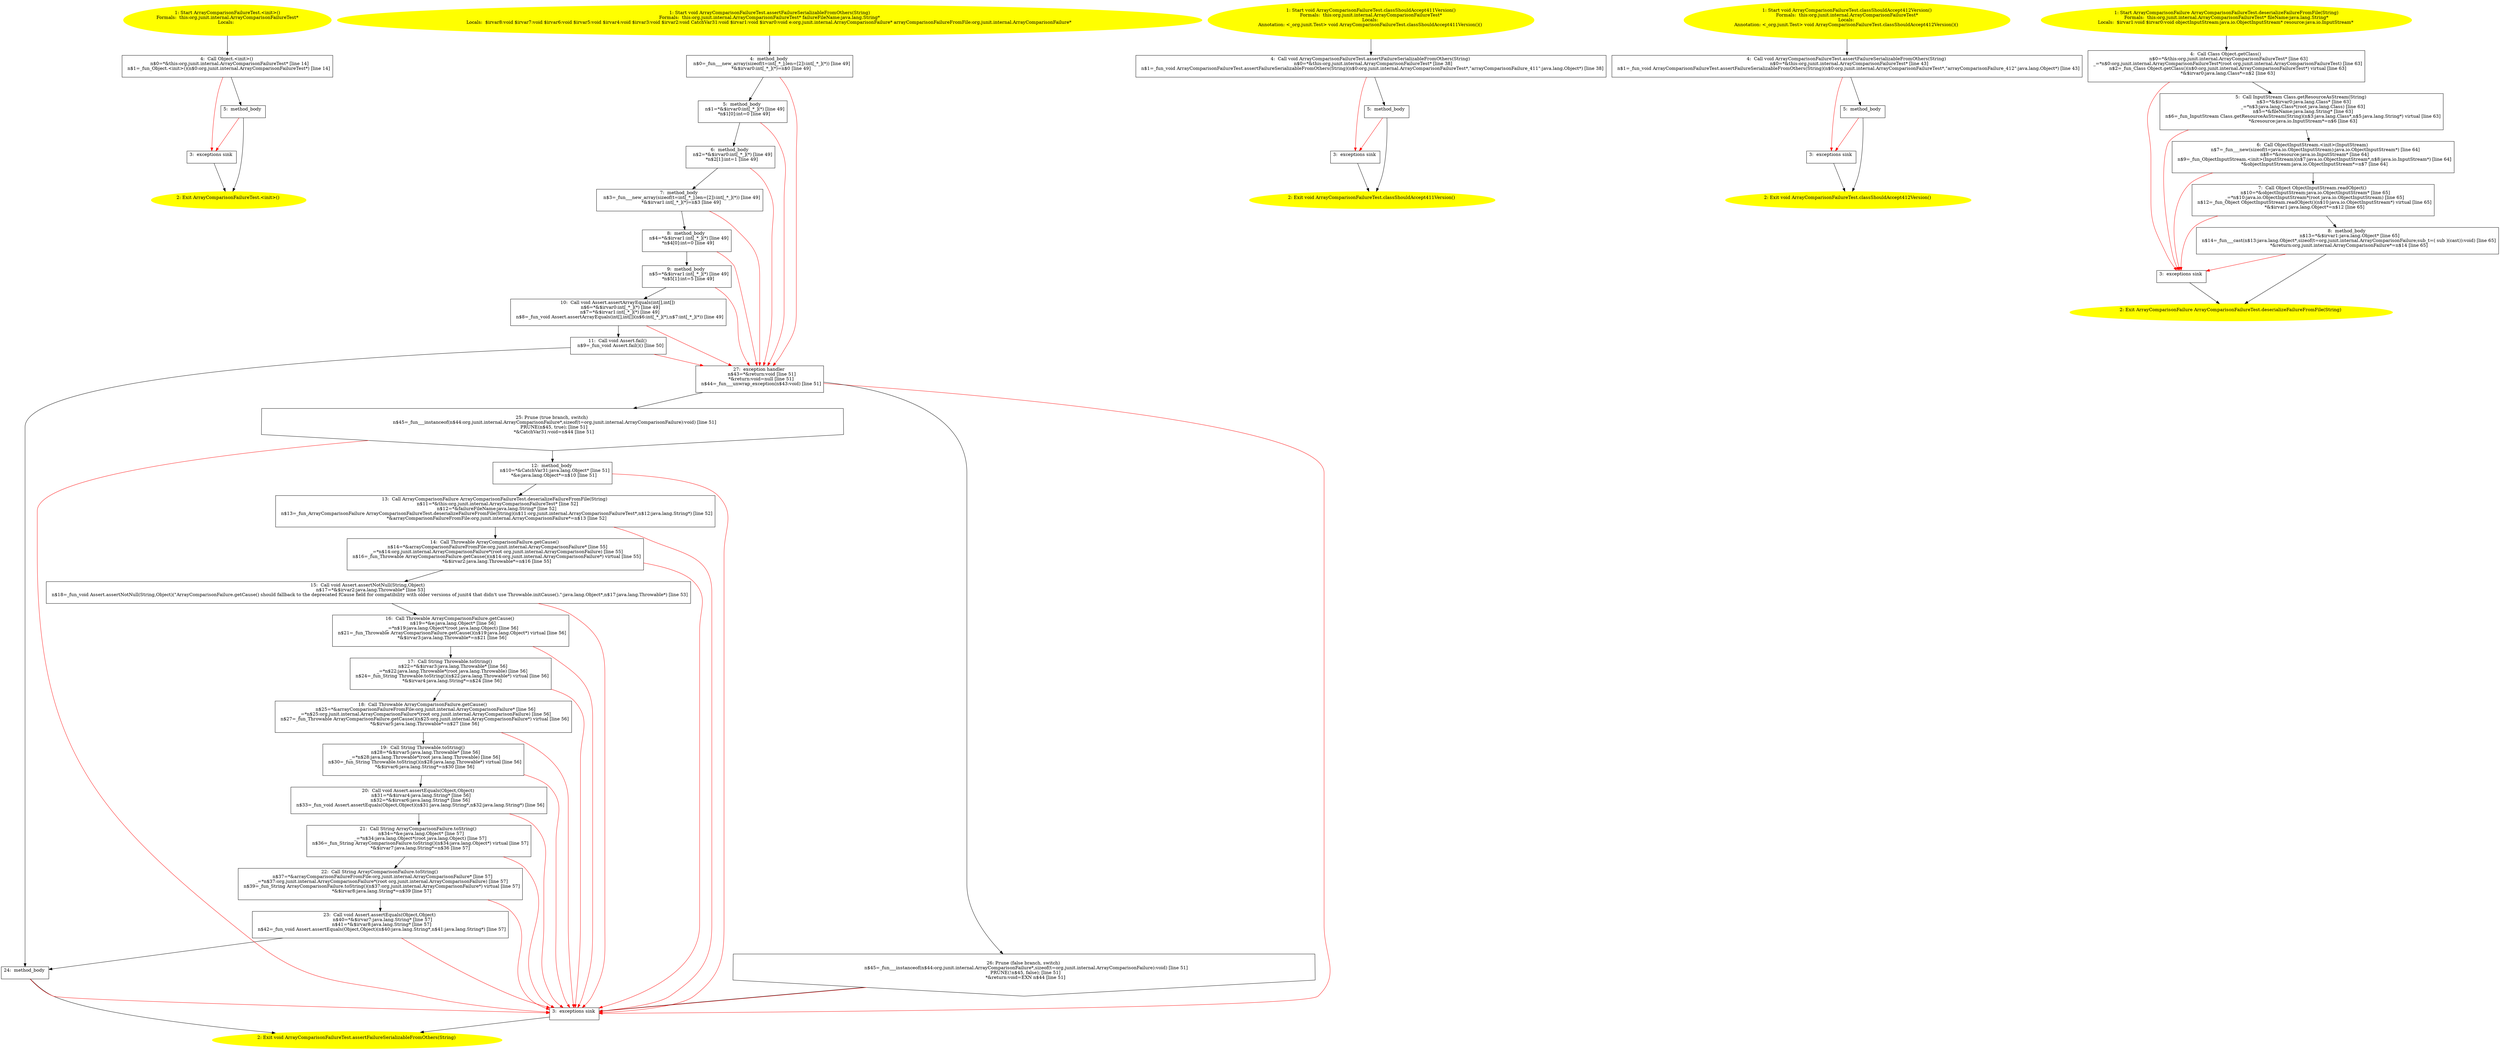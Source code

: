 /* @generated */
digraph cfg {
"org.junit.internal.ArrayComparisonFailureTest.<init>().e74258eebf1547445660aab372d5dde9_1" [label="1: Start ArrayComparisonFailureTest.<init>()\nFormals:  this:org.junit.internal.ArrayComparisonFailureTest*\nLocals:  \n  " color=yellow style=filled]
	

	 "org.junit.internal.ArrayComparisonFailureTest.<init>().e74258eebf1547445660aab372d5dde9_1" -> "org.junit.internal.ArrayComparisonFailureTest.<init>().e74258eebf1547445660aab372d5dde9_4" ;
"org.junit.internal.ArrayComparisonFailureTest.<init>().e74258eebf1547445660aab372d5dde9_2" [label="2: Exit ArrayComparisonFailureTest.<init>() \n  " color=yellow style=filled]
	

"org.junit.internal.ArrayComparisonFailureTest.<init>().e74258eebf1547445660aab372d5dde9_3" [label="3:  exceptions sink \n  " shape="box"]
	

	 "org.junit.internal.ArrayComparisonFailureTest.<init>().e74258eebf1547445660aab372d5dde9_3" -> "org.junit.internal.ArrayComparisonFailureTest.<init>().e74258eebf1547445660aab372d5dde9_2" ;
"org.junit.internal.ArrayComparisonFailureTest.<init>().e74258eebf1547445660aab372d5dde9_4" [label="4:  Call Object.<init>() \n   n$0=*&this:org.junit.internal.ArrayComparisonFailureTest* [line 14]\n  n$1=_fun_Object.<init>()(n$0:org.junit.internal.ArrayComparisonFailureTest*) [line 14]\n " shape="box"]
	

	 "org.junit.internal.ArrayComparisonFailureTest.<init>().e74258eebf1547445660aab372d5dde9_4" -> "org.junit.internal.ArrayComparisonFailureTest.<init>().e74258eebf1547445660aab372d5dde9_5" ;
	 "org.junit.internal.ArrayComparisonFailureTest.<init>().e74258eebf1547445660aab372d5dde9_4" -> "org.junit.internal.ArrayComparisonFailureTest.<init>().e74258eebf1547445660aab372d5dde9_3" [color="red" ];
"org.junit.internal.ArrayComparisonFailureTest.<init>().e74258eebf1547445660aab372d5dde9_5" [label="5:  method_body \n  " shape="box"]
	

	 "org.junit.internal.ArrayComparisonFailureTest.<init>().e74258eebf1547445660aab372d5dde9_5" -> "org.junit.internal.ArrayComparisonFailureTest.<init>().e74258eebf1547445660aab372d5dde9_2" ;
	 "org.junit.internal.ArrayComparisonFailureTest.<init>().e74258eebf1547445660aab372d5dde9_5" -> "org.junit.internal.ArrayComparisonFailureTest.<init>().e74258eebf1547445660aab372d5dde9_3" [color="red" ];
"org.junit.internal.ArrayComparisonFailureTest.assertFailureSerializableFromOthers(java.lang.String):.fe7bfe1b26b23ad65e5e0c8037702b1b_1" [label="1: Start void ArrayComparisonFailureTest.assertFailureSerializableFromOthers(String)\nFormals:  this:org.junit.internal.ArrayComparisonFailureTest* failureFileName:java.lang.String*\nLocals:  $irvar8:void $irvar7:void $irvar6:void $irvar5:void $irvar4:void $irvar3:void $irvar2:void CatchVar31:void $irvar1:void $irvar0:void e:org.junit.internal.ArrayComparisonFailure* arrayComparisonFailureFromFile:org.junit.internal.ArrayComparisonFailure* \n  " color=yellow style=filled]
	

	 "org.junit.internal.ArrayComparisonFailureTest.assertFailureSerializableFromOthers(java.lang.String):.fe7bfe1b26b23ad65e5e0c8037702b1b_1" -> "org.junit.internal.ArrayComparisonFailureTest.assertFailureSerializableFromOthers(java.lang.String):.fe7bfe1b26b23ad65e5e0c8037702b1b_4" ;
"org.junit.internal.ArrayComparisonFailureTest.assertFailureSerializableFromOthers(java.lang.String):.fe7bfe1b26b23ad65e5e0c8037702b1b_2" [label="2: Exit void ArrayComparisonFailureTest.assertFailureSerializableFromOthers(String) \n  " color=yellow style=filled]
	

"org.junit.internal.ArrayComparisonFailureTest.assertFailureSerializableFromOthers(java.lang.String):.fe7bfe1b26b23ad65e5e0c8037702b1b_3" [label="3:  exceptions sink \n  " shape="box"]
	

	 "org.junit.internal.ArrayComparisonFailureTest.assertFailureSerializableFromOthers(java.lang.String):.fe7bfe1b26b23ad65e5e0c8037702b1b_3" -> "org.junit.internal.ArrayComparisonFailureTest.assertFailureSerializableFromOthers(java.lang.String):.fe7bfe1b26b23ad65e5e0c8037702b1b_2" ;
"org.junit.internal.ArrayComparisonFailureTest.assertFailureSerializableFromOthers(java.lang.String):.fe7bfe1b26b23ad65e5e0c8037702b1b_4" [label="4:  method_body \n   n$0=_fun___new_array(sizeof(t=int[_*_];len=[2]):int[_*_](*)) [line 49]\n  *&$irvar0:int[_*_](*)=n$0 [line 49]\n " shape="box"]
	

	 "org.junit.internal.ArrayComparisonFailureTest.assertFailureSerializableFromOthers(java.lang.String):.fe7bfe1b26b23ad65e5e0c8037702b1b_4" -> "org.junit.internal.ArrayComparisonFailureTest.assertFailureSerializableFromOthers(java.lang.String):.fe7bfe1b26b23ad65e5e0c8037702b1b_5" ;
	 "org.junit.internal.ArrayComparisonFailureTest.assertFailureSerializableFromOthers(java.lang.String):.fe7bfe1b26b23ad65e5e0c8037702b1b_4" -> "org.junit.internal.ArrayComparisonFailureTest.assertFailureSerializableFromOthers(java.lang.String):.fe7bfe1b26b23ad65e5e0c8037702b1b_27" [color="red" ];
"org.junit.internal.ArrayComparisonFailureTest.assertFailureSerializableFromOthers(java.lang.String):.fe7bfe1b26b23ad65e5e0c8037702b1b_5" [label="5:  method_body \n   n$1=*&$irvar0:int[_*_](*) [line 49]\n  *n$1[0]:int=0 [line 49]\n " shape="box"]
	

	 "org.junit.internal.ArrayComparisonFailureTest.assertFailureSerializableFromOthers(java.lang.String):.fe7bfe1b26b23ad65e5e0c8037702b1b_5" -> "org.junit.internal.ArrayComparisonFailureTest.assertFailureSerializableFromOthers(java.lang.String):.fe7bfe1b26b23ad65e5e0c8037702b1b_6" ;
	 "org.junit.internal.ArrayComparisonFailureTest.assertFailureSerializableFromOthers(java.lang.String):.fe7bfe1b26b23ad65e5e0c8037702b1b_5" -> "org.junit.internal.ArrayComparisonFailureTest.assertFailureSerializableFromOthers(java.lang.String):.fe7bfe1b26b23ad65e5e0c8037702b1b_27" [color="red" ];
"org.junit.internal.ArrayComparisonFailureTest.assertFailureSerializableFromOthers(java.lang.String):.fe7bfe1b26b23ad65e5e0c8037702b1b_6" [label="6:  method_body \n   n$2=*&$irvar0:int[_*_](*) [line 49]\n  *n$2[1]:int=1 [line 49]\n " shape="box"]
	

	 "org.junit.internal.ArrayComparisonFailureTest.assertFailureSerializableFromOthers(java.lang.String):.fe7bfe1b26b23ad65e5e0c8037702b1b_6" -> "org.junit.internal.ArrayComparisonFailureTest.assertFailureSerializableFromOthers(java.lang.String):.fe7bfe1b26b23ad65e5e0c8037702b1b_7" ;
	 "org.junit.internal.ArrayComparisonFailureTest.assertFailureSerializableFromOthers(java.lang.String):.fe7bfe1b26b23ad65e5e0c8037702b1b_6" -> "org.junit.internal.ArrayComparisonFailureTest.assertFailureSerializableFromOthers(java.lang.String):.fe7bfe1b26b23ad65e5e0c8037702b1b_27" [color="red" ];
"org.junit.internal.ArrayComparisonFailureTest.assertFailureSerializableFromOthers(java.lang.String):.fe7bfe1b26b23ad65e5e0c8037702b1b_7" [label="7:  method_body \n   n$3=_fun___new_array(sizeof(t=int[_*_];len=[2]):int[_*_](*)) [line 49]\n  *&$irvar1:int[_*_](*)=n$3 [line 49]\n " shape="box"]
	

	 "org.junit.internal.ArrayComparisonFailureTest.assertFailureSerializableFromOthers(java.lang.String):.fe7bfe1b26b23ad65e5e0c8037702b1b_7" -> "org.junit.internal.ArrayComparisonFailureTest.assertFailureSerializableFromOthers(java.lang.String):.fe7bfe1b26b23ad65e5e0c8037702b1b_8" ;
	 "org.junit.internal.ArrayComparisonFailureTest.assertFailureSerializableFromOthers(java.lang.String):.fe7bfe1b26b23ad65e5e0c8037702b1b_7" -> "org.junit.internal.ArrayComparisonFailureTest.assertFailureSerializableFromOthers(java.lang.String):.fe7bfe1b26b23ad65e5e0c8037702b1b_27" [color="red" ];
"org.junit.internal.ArrayComparisonFailureTest.assertFailureSerializableFromOthers(java.lang.String):.fe7bfe1b26b23ad65e5e0c8037702b1b_8" [label="8:  method_body \n   n$4=*&$irvar1:int[_*_](*) [line 49]\n  *n$4[0]:int=0 [line 49]\n " shape="box"]
	

	 "org.junit.internal.ArrayComparisonFailureTest.assertFailureSerializableFromOthers(java.lang.String):.fe7bfe1b26b23ad65e5e0c8037702b1b_8" -> "org.junit.internal.ArrayComparisonFailureTest.assertFailureSerializableFromOthers(java.lang.String):.fe7bfe1b26b23ad65e5e0c8037702b1b_9" ;
	 "org.junit.internal.ArrayComparisonFailureTest.assertFailureSerializableFromOthers(java.lang.String):.fe7bfe1b26b23ad65e5e0c8037702b1b_8" -> "org.junit.internal.ArrayComparisonFailureTest.assertFailureSerializableFromOthers(java.lang.String):.fe7bfe1b26b23ad65e5e0c8037702b1b_27" [color="red" ];
"org.junit.internal.ArrayComparisonFailureTest.assertFailureSerializableFromOthers(java.lang.String):.fe7bfe1b26b23ad65e5e0c8037702b1b_9" [label="9:  method_body \n   n$5=*&$irvar1:int[_*_](*) [line 49]\n  *n$5[1]:int=5 [line 49]\n " shape="box"]
	

	 "org.junit.internal.ArrayComparisonFailureTest.assertFailureSerializableFromOthers(java.lang.String):.fe7bfe1b26b23ad65e5e0c8037702b1b_9" -> "org.junit.internal.ArrayComparisonFailureTest.assertFailureSerializableFromOthers(java.lang.String):.fe7bfe1b26b23ad65e5e0c8037702b1b_10" ;
	 "org.junit.internal.ArrayComparisonFailureTest.assertFailureSerializableFromOthers(java.lang.String):.fe7bfe1b26b23ad65e5e0c8037702b1b_9" -> "org.junit.internal.ArrayComparisonFailureTest.assertFailureSerializableFromOthers(java.lang.String):.fe7bfe1b26b23ad65e5e0c8037702b1b_27" [color="red" ];
"org.junit.internal.ArrayComparisonFailureTest.assertFailureSerializableFromOthers(java.lang.String):.fe7bfe1b26b23ad65e5e0c8037702b1b_10" [label="10:  Call void Assert.assertArrayEquals(int[],int[]) \n   n$6=*&$irvar0:int[_*_](*) [line 49]\n  n$7=*&$irvar1:int[_*_](*) [line 49]\n  n$8=_fun_void Assert.assertArrayEquals(int[],int[])(n$6:int[_*_](*),n$7:int[_*_](*)) [line 49]\n " shape="box"]
	

	 "org.junit.internal.ArrayComparisonFailureTest.assertFailureSerializableFromOthers(java.lang.String):.fe7bfe1b26b23ad65e5e0c8037702b1b_10" -> "org.junit.internal.ArrayComparisonFailureTest.assertFailureSerializableFromOthers(java.lang.String):.fe7bfe1b26b23ad65e5e0c8037702b1b_11" ;
	 "org.junit.internal.ArrayComparisonFailureTest.assertFailureSerializableFromOthers(java.lang.String):.fe7bfe1b26b23ad65e5e0c8037702b1b_10" -> "org.junit.internal.ArrayComparisonFailureTest.assertFailureSerializableFromOthers(java.lang.String):.fe7bfe1b26b23ad65e5e0c8037702b1b_27" [color="red" ];
"org.junit.internal.ArrayComparisonFailureTest.assertFailureSerializableFromOthers(java.lang.String):.fe7bfe1b26b23ad65e5e0c8037702b1b_11" [label="11:  Call void Assert.fail() \n   n$9=_fun_void Assert.fail()() [line 50]\n " shape="box"]
	

	 "org.junit.internal.ArrayComparisonFailureTest.assertFailureSerializableFromOthers(java.lang.String):.fe7bfe1b26b23ad65e5e0c8037702b1b_11" -> "org.junit.internal.ArrayComparisonFailureTest.assertFailureSerializableFromOthers(java.lang.String):.fe7bfe1b26b23ad65e5e0c8037702b1b_24" ;
	 "org.junit.internal.ArrayComparisonFailureTest.assertFailureSerializableFromOthers(java.lang.String):.fe7bfe1b26b23ad65e5e0c8037702b1b_11" -> "org.junit.internal.ArrayComparisonFailureTest.assertFailureSerializableFromOthers(java.lang.String):.fe7bfe1b26b23ad65e5e0c8037702b1b_27" [color="red" ];
"org.junit.internal.ArrayComparisonFailureTest.assertFailureSerializableFromOthers(java.lang.String):.fe7bfe1b26b23ad65e5e0c8037702b1b_12" [label="12:  method_body \n   n$10=*&CatchVar31:java.lang.Object* [line 51]\n  *&e:java.lang.Object*=n$10 [line 51]\n " shape="box"]
	

	 "org.junit.internal.ArrayComparisonFailureTest.assertFailureSerializableFromOthers(java.lang.String):.fe7bfe1b26b23ad65e5e0c8037702b1b_12" -> "org.junit.internal.ArrayComparisonFailureTest.assertFailureSerializableFromOthers(java.lang.String):.fe7bfe1b26b23ad65e5e0c8037702b1b_13" ;
	 "org.junit.internal.ArrayComparisonFailureTest.assertFailureSerializableFromOthers(java.lang.String):.fe7bfe1b26b23ad65e5e0c8037702b1b_12" -> "org.junit.internal.ArrayComparisonFailureTest.assertFailureSerializableFromOthers(java.lang.String):.fe7bfe1b26b23ad65e5e0c8037702b1b_3" [color="red" ];
"org.junit.internal.ArrayComparisonFailureTest.assertFailureSerializableFromOthers(java.lang.String):.fe7bfe1b26b23ad65e5e0c8037702b1b_13" [label="13:  Call ArrayComparisonFailure ArrayComparisonFailureTest.deserializeFailureFromFile(String) \n   n$11=*&this:org.junit.internal.ArrayComparisonFailureTest* [line 52]\n  n$12=*&failureFileName:java.lang.String* [line 52]\n  n$13=_fun_ArrayComparisonFailure ArrayComparisonFailureTest.deserializeFailureFromFile(String)(n$11:org.junit.internal.ArrayComparisonFailureTest*,n$12:java.lang.String*) [line 52]\n  *&arrayComparisonFailureFromFile:org.junit.internal.ArrayComparisonFailure*=n$13 [line 52]\n " shape="box"]
	

	 "org.junit.internal.ArrayComparisonFailureTest.assertFailureSerializableFromOthers(java.lang.String):.fe7bfe1b26b23ad65e5e0c8037702b1b_13" -> "org.junit.internal.ArrayComparisonFailureTest.assertFailureSerializableFromOthers(java.lang.String):.fe7bfe1b26b23ad65e5e0c8037702b1b_14" ;
	 "org.junit.internal.ArrayComparisonFailureTest.assertFailureSerializableFromOthers(java.lang.String):.fe7bfe1b26b23ad65e5e0c8037702b1b_13" -> "org.junit.internal.ArrayComparisonFailureTest.assertFailureSerializableFromOthers(java.lang.String):.fe7bfe1b26b23ad65e5e0c8037702b1b_3" [color="red" ];
"org.junit.internal.ArrayComparisonFailureTest.assertFailureSerializableFromOthers(java.lang.String):.fe7bfe1b26b23ad65e5e0c8037702b1b_14" [label="14:  Call Throwable ArrayComparisonFailure.getCause() \n   n$14=*&arrayComparisonFailureFromFile:org.junit.internal.ArrayComparisonFailure* [line 55]\n  _=*n$14:org.junit.internal.ArrayComparisonFailure*(root org.junit.internal.ArrayComparisonFailure) [line 55]\n  n$16=_fun_Throwable ArrayComparisonFailure.getCause()(n$14:org.junit.internal.ArrayComparisonFailure*) virtual [line 55]\n  *&$irvar2:java.lang.Throwable*=n$16 [line 55]\n " shape="box"]
	

	 "org.junit.internal.ArrayComparisonFailureTest.assertFailureSerializableFromOthers(java.lang.String):.fe7bfe1b26b23ad65e5e0c8037702b1b_14" -> "org.junit.internal.ArrayComparisonFailureTest.assertFailureSerializableFromOthers(java.lang.String):.fe7bfe1b26b23ad65e5e0c8037702b1b_15" ;
	 "org.junit.internal.ArrayComparisonFailureTest.assertFailureSerializableFromOthers(java.lang.String):.fe7bfe1b26b23ad65e5e0c8037702b1b_14" -> "org.junit.internal.ArrayComparisonFailureTest.assertFailureSerializableFromOthers(java.lang.String):.fe7bfe1b26b23ad65e5e0c8037702b1b_3" [color="red" ];
"org.junit.internal.ArrayComparisonFailureTest.assertFailureSerializableFromOthers(java.lang.String):.fe7bfe1b26b23ad65e5e0c8037702b1b_15" [label="15:  Call void Assert.assertNotNull(String,Object) \n   n$17=*&$irvar2:java.lang.Throwable* [line 53]\n  n$18=_fun_void Assert.assertNotNull(String,Object)(\"ArrayComparisonFailure.getCause() should fallback to the deprecated fCause field for compatibility with older versions of junit4 that didn't use Throwable.initCause().\":java.lang.Object*,n$17:java.lang.Throwable*) [line 53]\n " shape="box"]
	

	 "org.junit.internal.ArrayComparisonFailureTest.assertFailureSerializableFromOthers(java.lang.String):.fe7bfe1b26b23ad65e5e0c8037702b1b_15" -> "org.junit.internal.ArrayComparisonFailureTest.assertFailureSerializableFromOthers(java.lang.String):.fe7bfe1b26b23ad65e5e0c8037702b1b_16" ;
	 "org.junit.internal.ArrayComparisonFailureTest.assertFailureSerializableFromOthers(java.lang.String):.fe7bfe1b26b23ad65e5e0c8037702b1b_15" -> "org.junit.internal.ArrayComparisonFailureTest.assertFailureSerializableFromOthers(java.lang.String):.fe7bfe1b26b23ad65e5e0c8037702b1b_3" [color="red" ];
"org.junit.internal.ArrayComparisonFailureTest.assertFailureSerializableFromOthers(java.lang.String):.fe7bfe1b26b23ad65e5e0c8037702b1b_16" [label="16:  Call Throwable ArrayComparisonFailure.getCause() \n   n$19=*&e:java.lang.Object* [line 56]\n  _=*n$19:java.lang.Object*(root java.lang.Object) [line 56]\n  n$21=_fun_Throwable ArrayComparisonFailure.getCause()(n$19:java.lang.Object*) virtual [line 56]\n  *&$irvar3:java.lang.Throwable*=n$21 [line 56]\n " shape="box"]
	

	 "org.junit.internal.ArrayComparisonFailureTest.assertFailureSerializableFromOthers(java.lang.String):.fe7bfe1b26b23ad65e5e0c8037702b1b_16" -> "org.junit.internal.ArrayComparisonFailureTest.assertFailureSerializableFromOthers(java.lang.String):.fe7bfe1b26b23ad65e5e0c8037702b1b_17" ;
	 "org.junit.internal.ArrayComparisonFailureTest.assertFailureSerializableFromOthers(java.lang.String):.fe7bfe1b26b23ad65e5e0c8037702b1b_16" -> "org.junit.internal.ArrayComparisonFailureTest.assertFailureSerializableFromOthers(java.lang.String):.fe7bfe1b26b23ad65e5e0c8037702b1b_3" [color="red" ];
"org.junit.internal.ArrayComparisonFailureTest.assertFailureSerializableFromOthers(java.lang.String):.fe7bfe1b26b23ad65e5e0c8037702b1b_17" [label="17:  Call String Throwable.toString() \n   n$22=*&$irvar3:java.lang.Throwable* [line 56]\n  _=*n$22:java.lang.Throwable*(root java.lang.Throwable) [line 56]\n  n$24=_fun_String Throwable.toString()(n$22:java.lang.Throwable*) virtual [line 56]\n  *&$irvar4:java.lang.String*=n$24 [line 56]\n " shape="box"]
	

	 "org.junit.internal.ArrayComparisonFailureTest.assertFailureSerializableFromOthers(java.lang.String):.fe7bfe1b26b23ad65e5e0c8037702b1b_17" -> "org.junit.internal.ArrayComparisonFailureTest.assertFailureSerializableFromOthers(java.lang.String):.fe7bfe1b26b23ad65e5e0c8037702b1b_18" ;
	 "org.junit.internal.ArrayComparisonFailureTest.assertFailureSerializableFromOthers(java.lang.String):.fe7bfe1b26b23ad65e5e0c8037702b1b_17" -> "org.junit.internal.ArrayComparisonFailureTest.assertFailureSerializableFromOthers(java.lang.String):.fe7bfe1b26b23ad65e5e0c8037702b1b_3" [color="red" ];
"org.junit.internal.ArrayComparisonFailureTest.assertFailureSerializableFromOthers(java.lang.String):.fe7bfe1b26b23ad65e5e0c8037702b1b_18" [label="18:  Call Throwable ArrayComparisonFailure.getCause() \n   n$25=*&arrayComparisonFailureFromFile:org.junit.internal.ArrayComparisonFailure* [line 56]\n  _=*n$25:org.junit.internal.ArrayComparisonFailure*(root org.junit.internal.ArrayComparisonFailure) [line 56]\n  n$27=_fun_Throwable ArrayComparisonFailure.getCause()(n$25:org.junit.internal.ArrayComparisonFailure*) virtual [line 56]\n  *&$irvar5:java.lang.Throwable*=n$27 [line 56]\n " shape="box"]
	

	 "org.junit.internal.ArrayComparisonFailureTest.assertFailureSerializableFromOthers(java.lang.String):.fe7bfe1b26b23ad65e5e0c8037702b1b_18" -> "org.junit.internal.ArrayComparisonFailureTest.assertFailureSerializableFromOthers(java.lang.String):.fe7bfe1b26b23ad65e5e0c8037702b1b_19" ;
	 "org.junit.internal.ArrayComparisonFailureTest.assertFailureSerializableFromOthers(java.lang.String):.fe7bfe1b26b23ad65e5e0c8037702b1b_18" -> "org.junit.internal.ArrayComparisonFailureTest.assertFailureSerializableFromOthers(java.lang.String):.fe7bfe1b26b23ad65e5e0c8037702b1b_3" [color="red" ];
"org.junit.internal.ArrayComparisonFailureTest.assertFailureSerializableFromOthers(java.lang.String):.fe7bfe1b26b23ad65e5e0c8037702b1b_19" [label="19:  Call String Throwable.toString() \n   n$28=*&$irvar5:java.lang.Throwable* [line 56]\n  _=*n$28:java.lang.Throwable*(root java.lang.Throwable) [line 56]\n  n$30=_fun_String Throwable.toString()(n$28:java.lang.Throwable*) virtual [line 56]\n  *&$irvar6:java.lang.String*=n$30 [line 56]\n " shape="box"]
	

	 "org.junit.internal.ArrayComparisonFailureTest.assertFailureSerializableFromOthers(java.lang.String):.fe7bfe1b26b23ad65e5e0c8037702b1b_19" -> "org.junit.internal.ArrayComparisonFailureTest.assertFailureSerializableFromOthers(java.lang.String):.fe7bfe1b26b23ad65e5e0c8037702b1b_20" ;
	 "org.junit.internal.ArrayComparisonFailureTest.assertFailureSerializableFromOthers(java.lang.String):.fe7bfe1b26b23ad65e5e0c8037702b1b_19" -> "org.junit.internal.ArrayComparisonFailureTest.assertFailureSerializableFromOthers(java.lang.String):.fe7bfe1b26b23ad65e5e0c8037702b1b_3" [color="red" ];
"org.junit.internal.ArrayComparisonFailureTest.assertFailureSerializableFromOthers(java.lang.String):.fe7bfe1b26b23ad65e5e0c8037702b1b_20" [label="20:  Call void Assert.assertEquals(Object,Object) \n   n$31=*&$irvar4:java.lang.String* [line 56]\n  n$32=*&$irvar6:java.lang.String* [line 56]\n  n$33=_fun_void Assert.assertEquals(Object,Object)(n$31:java.lang.String*,n$32:java.lang.String*) [line 56]\n " shape="box"]
	

	 "org.junit.internal.ArrayComparisonFailureTest.assertFailureSerializableFromOthers(java.lang.String):.fe7bfe1b26b23ad65e5e0c8037702b1b_20" -> "org.junit.internal.ArrayComparisonFailureTest.assertFailureSerializableFromOthers(java.lang.String):.fe7bfe1b26b23ad65e5e0c8037702b1b_21" ;
	 "org.junit.internal.ArrayComparisonFailureTest.assertFailureSerializableFromOthers(java.lang.String):.fe7bfe1b26b23ad65e5e0c8037702b1b_20" -> "org.junit.internal.ArrayComparisonFailureTest.assertFailureSerializableFromOthers(java.lang.String):.fe7bfe1b26b23ad65e5e0c8037702b1b_3" [color="red" ];
"org.junit.internal.ArrayComparisonFailureTest.assertFailureSerializableFromOthers(java.lang.String):.fe7bfe1b26b23ad65e5e0c8037702b1b_21" [label="21:  Call String ArrayComparisonFailure.toString() \n   n$34=*&e:java.lang.Object* [line 57]\n  _=*n$34:java.lang.Object*(root java.lang.Object) [line 57]\n  n$36=_fun_String ArrayComparisonFailure.toString()(n$34:java.lang.Object*) virtual [line 57]\n  *&$irvar7:java.lang.String*=n$36 [line 57]\n " shape="box"]
	

	 "org.junit.internal.ArrayComparisonFailureTest.assertFailureSerializableFromOthers(java.lang.String):.fe7bfe1b26b23ad65e5e0c8037702b1b_21" -> "org.junit.internal.ArrayComparisonFailureTest.assertFailureSerializableFromOthers(java.lang.String):.fe7bfe1b26b23ad65e5e0c8037702b1b_22" ;
	 "org.junit.internal.ArrayComparisonFailureTest.assertFailureSerializableFromOthers(java.lang.String):.fe7bfe1b26b23ad65e5e0c8037702b1b_21" -> "org.junit.internal.ArrayComparisonFailureTest.assertFailureSerializableFromOthers(java.lang.String):.fe7bfe1b26b23ad65e5e0c8037702b1b_3" [color="red" ];
"org.junit.internal.ArrayComparisonFailureTest.assertFailureSerializableFromOthers(java.lang.String):.fe7bfe1b26b23ad65e5e0c8037702b1b_22" [label="22:  Call String ArrayComparisonFailure.toString() \n   n$37=*&arrayComparisonFailureFromFile:org.junit.internal.ArrayComparisonFailure* [line 57]\n  _=*n$37:org.junit.internal.ArrayComparisonFailure*(root org.junit.internal.ArrayComparisonFailure) [line 57]\n  n$39=_fun_String ArrayComparisonFailure.toString()(n$37:org.junit.internal.ArrayComparisonFailure*) virtual [line 57]\n  *&$irvar8:java.lang.String*=n$39 [line 57]\n " shape="box"]
	

	 "org.junit.internal.ArrayComparisonFailureTest.assertFailureSerializableFromOthers(java.lang.String):.fe7bfe1b26b23ad65e5e0c8037702b1b_22" -> "org.junit.internal.ArrayComparisonFailureTest.assertFailureSerializableFromOthers(java.lang.String):.fe7bfe1b26b23ad65e5e0c8037702b1b_23" ;
	 "org.junit.internal.ArrayComparisonFailureTest.assertFailureSerializableFromOthers(java.lang.String):.fe7bfe1b26b23ad65e5e0c8037702b1b_22" -> "org.junit.internal.ArrayComparisonFailureTest.assertFailureSerializableFromOthers(java.lang.String):.fe7bfe1b26b23ad65e5e0c8037702b1b_3" [color="red" ];
"org.junit.internal.ArrayComparisonFailureTest.assertFailureSerializableFromOthers(java.lang.String):.fe7bfe1b26b23ad65e5e0c8037702b1b_23" [label="23:  Call void Assert.assertEquals(Object,Object) \n   n$40=*&$irvar7:java.lang.String* [line 57]\n  n$41=*&$irvar8:java.lang.String* [line 57]\n  n$42=_fun_void Assert.assertEquals(Object,Object)(n$40:java.lang.String*,n$41:java.lang.String*) [line 57]\n " shape="box"]
	

	 "org.junit.internal.ArrayComparisonFailureTest.assertFailureSerializableFromOthers(java.lang.String):.fe7bfe1b26b23ad65e5e0c8037702b1b_23" -> "org.junit.internal.ArrayComparisonFailureTest.assertFailureSerializableFromOthers(java.lang.String):.fe7bfe1b26b23ad65e5e0c8037702b1b_24" ;
	 "org.junit.internal.ArrayComparisonFailureTest.assertFailureSerializableFromOthers(java.lang.String):.fe7bfe1b26b23ad65e5e0c8037702b1b_23" -> "org.junit.internal.ArrayComparisonFailureTest.assertFailureSerializableFromOthers(java.lang.String):.fe7bfe1b26b23ad65e5e0c8037702b1b_3" [color="red" ];
"org.junit.internal.ArrayComparisonFailureTest.assertFailureSerializableFromOthers(java.lang.String):.fe7bfe1b26b23ad65e5e0c8037702b1b_24" [label="24:  method_body \n  " shape="box"]
	

	 "org.junit.internal.ArrayComparisonFailureTest.assertFailureSerializableFromOthers(java.lang.String):.fe7bfe1b26b23ad65e5e0c8037702b1b_24" -> "org.junit.internal.ArrayComparisonFailureTest.assertFailureSerializableFromOthers(java.lang.String):.fe7bfe1b26b23ad65e5e0c8037702b1b_2" ;
	 "org.junit.internal.ArrayComparisonFailureTest.assertFailureSerializableFromOthers(java.lang.String):.fe7bfe1b26b23ad65e5e0c8037702b1b_24" -> "org.junit.internal.ArrayComparisonFailureTest.assertFailureSerializableFromOthers(java.lang.String):.fe7bfe1b26b23ad65e5e0c8037702b1b_3" [color="red" ];
"org.junit.internal.ArrayComparisonFailureTest.assertFailureSerializableFromOthers(java.lang.String):.fe7bfe1b26b23ad65e5e0c8037702b1b_25" [label="25: Prune (true branch, switch) \n   n$45=_fun___instanceof(n$44:org.junit.internal.ArrayComparisonFailure*,sizeof(t=org.junit.internal.ArrayComparisonFailure):void) [line 51]\n  PRUNE(n$45, true); [line 51]\n  *&CatchVar31:void=n$44 [line 51]\n " shape="invhouse"]
	

	 "org.junit.internal.ArrayComparisonFailureTest.assertFailureSerializableFromOthers(java.lang.String):.fe7bfe1b26b23ad65e5e0c8037702b1b_25" -> "org.junit.internal.ArrayComparisonFailureTest.assertFailureSerializableFromOthers(java.lang.String):.fe7bfe1b26b23ad65e5e0c8037702b1b_12" ;
	 "org.junit.internal.ArrayComparisonFailureTest.assertFailureSerializableFromOthers(java.lang.String):.fe7bfe1b26b23ad65e5e0c8037702b1b_25" -> "org.junit.internal.ArrayComparisonFailureTest.assertFailureSerializableFromOthers(java.lang.String):.fe7bfe1b26b23ad65e5e0c8037702b1b_3" [color="red" ];
"org.junit.internal.ArrayComparisonFailureTest.assertFailureSerializableFromOthers(java.lang.String):.fe7bfe1b26b23ad65e5e0c8037702b1b_26" [label="26: Prune (false branch, switch) \n   n$45=_fun___instanceof(n$44:org.junit.internal.ArrayComparisonFailure*,sizeof(t=org.junit.internal.ArrayComparisonFailure):void) [line 51]\n  PRUNE(!n$45, false); [line 51]\n  *&return:void=EXN n$44 [line 51]\n " shape="invhouse"]
	

	 "org.junit.internal.ArrayComparisonFailureTest.assertFailureSerializableFromOthers(java.lang.String):.fe7bfe1b26b23ad65e5e0c8037702b1b_26" -> "org.junit.internal.ArrayComparisonFailureTest.assertFailureSerializableFromOthers(java.lang.String):.fe7bfe1b26b23ad65e5e0c8037702b1b_3" ;
	 "org.junit.internal.ArrayComparisonFailureTest.assertFailureSerializableFromOthers(java.lang.String):.fe7bfe1b26b23ad65e5e0c8037702b1b_26" -> "org.junit.internal.ArrayComparisonFailureTest.assertFailureSerializableFromOthers(java.lang.String):.fe7bfe1b26b23ad65e5e0c8037702b1b_3" [color="red" ];
"org.junit.internal.ArrayComparisonFailureTest.assertFailureSerializableFromOthers(java.lang.String):.fe7bfe1b26b23ad65e5e0c8037702b1b_27" [label="27:  exception handler \n   n$43=*&return:void [line 51]\n  *&return:void=null [line 51]\n  n$44=_fun___unwrap_exception(n$43:void) [line 51]\n " shape="box"]
	

	 "org.junit.internal.ArrayComparisonFailureTest.assertFailureSerializableFromOthers(java.lang.String):.fe7bfe1b26b23ad65e5e0c8037702b1b_27" -> "org.junit.internal.ArrayComparisonFailureTest.assertFailureSerializableFromOthers(java.lang.String):.fe7bfe1b26b23ad65e5e0c8037702b1b_25" ;
	 "org.junit.internal.ArrayComparisonFailureTest.assertFailureSerializableFromOthers(java.lang.String):.fe7bfe1b26b23ad65e5e0c8037702b1b_27" -> "org.junit.internal.ArrayComparisonFailureTest.assertFailureSerializableFromOthers(java.lang.String):.fe7bfe1b26b23ad65e5e0c8037702b1b_26" ;
	 "org.junit.internal.ArrayComparisonFailureTest.assertFailureSerializableFromOthers(java.lang.String):.fe7bfe1b26b23ad65e5e0c8037702b1b_27" -> "org.junit.internal.ArrayComparisonFailureTest.assertFailureSerializableFromOthers(java.lang.String):.fe7bfe1b26b23ad65e5e0c8037702b1b_3" [color="red" ];
"org.junit.internal.ArrayComparisonFailureTest.classShouldAccept411Version():void.435c501b5a9053ea076fa8608e437958_1" [label="1: Start void ArrayComparisonFailureTest.classShouldAccept411Version()\nFormals:  this:org.junit.internal.ArrayComparisonFailureTest*\nLocals: \nAnnotation: <_org.junit.Test> void ArrayComparisonFailureTest.classShouldAccept411Version()() \n  " color=yellow style=filled]
	

	 "org.junit.internal.ArrayComparisonFailureTest.classShouldAccept411Version():void.435c501b5a9053ea076fa8608e437958_1" -> "org.junit.internal.ArrayComparisonFailureTest.classShouldAccept411Version():void.435c501b5a9053ea076fa8608e437958_4" ;
"org.junit.internal.ArrayComparisonFailureTest.classShouldAccept411Version():void.435c501b5a9053ea076fa8608e437958_2" [label="2: Exit void ArrayComparisonFailureTest.classShouldAccept411Version() \n  " color=yellow style=filled]
	

"org.junit.internal.ArrayComparisonFailureTest.classShouldAccept411Version():void.435c501b5a9053ea076fa8608e437958_3" [label="3:  exceptions sink \n  " shape="box"]
	

	 "org.junit.internal.ArrayComparisonFailureTest.classShouldAccept411Version():void.435c501b5a9053ea076fa8608e437958_3" -> "org.junit.internal.ArrayComparisonFailureTest.classShouldAccept411Version():void.435c501b5a9053ea076fa8608e437958_2" ;
"org.junit.internal.ArrayComparisonFailureTest.classShouldAccept411Version():void.435c501b5a9053ea076fa8608e437958_4" [label="4:  Call void ArrayComparisonFailureTest.assertFailureSerializableFromOthers(String) \n   n$0=*&this:org.junit.internal.ArrayComparisonFailureTest* [line 38]\n  n$1=_fun_void ArrayComparisonFailureTest.assertFailureSerializableFromOthers(String)(n$0:org.junit.internal.ArrayComparisonFailureTest*,\"arrayComparisonFailure_411\":java.lang.Object*) [line 38]\n " shape="box"]
	

	 "org.junit.internal.ArrayComparisonFailureTest.classShouldAccept411Version():void.435c501b5a9053ea076fa8608e437958_4" -> "org.junit.internal.ArrayComparisonFailureTest.classShouldAccept411Version():void.435c501b5a9053ea076fa8608e437958_5" ;
	 "org.junit.internal.ArrayComparisonFailureTest.classShouldAccept411Version():void.435c501b5a9053ea076fa8608e437958_4" -> "org.junit.internal.ArrayComparisonFailureTest.classShouldAccept411Version():void.435c501b5a9053ea076fa8608e437958_3" [color="red" ];
"org.junit.internal.ArrayComparisonFailureTest.classShouldAccept411Version():void.435c501b5a9053ea076fa8608e437958_5" [label="5:  method_body \n  " shape="box"]
	

	 "org.junit.internal.ArrayComparisonFailureTest.classShouldAccept411Version():void.435c501b5a9053ea076fa8608e437958_5" -> "org.junit.internal.ArrayComparisonFailureTest.classShouldAccept411Version():void.435c501b5a9053ea076fa8608e437958_2" ;
	 "org.junit.internal.ArrayComparisonFailureTest.classShouldAccept411Version():void.435c501b5a9053ea076fa8608e437958_5" -> "org.junit.internal.ArrayComparisonFailureTest.classShouldAccept411Version():void.435c501b5a9053ea076fa8608e437958_3" [color="red" ];
"org.junit.internal.ArrayComparisonFailureTest.classShouldAccept412Version():void.74618ae14de060490927f11199ee9ea4_1" [label="1: Start void ArrayComparisonFailureTest.classShouldAccept412Version()\nFormals:  this:org.junit.internal.ArrayComparisonFailureTest*\nLocals: \nAnnotation: <_org.junit.Test> void ArrayComparisonFailureTest.classShouldAccept412Version()() \n  " color=yellow style=filled]
	

	 "org.junit.internal.ArrayComparisonFailureTest.classShouldAccept412Version():void.74618ae14de060490927f11199ee9ea4_1" -> "org.junit.internal.ArrayComparisonFailureTest.classShouldAccept412Version():void.74618ae14de060490927f11199ee9ea4_4" ;
"org.junit.internal.ArrayComparisonFailureTest.classShouldAccept412Version():void.74618ae14de060490927f11199ee9ea4_2" [label="2: Exit void ArrayComparisonFailureTest.classShouldAccept412Version() \n  " color=yellow style=filled]
	

"org.junit.internal.ArrayComparisonFailureTest.classShouldAccept412Version():void.74618ae14de060490927f11199ee9ea4_3" [label="3:  exceptions sink \n  " shape="box"]
	

	 "org.junit.internal.ArrayComparisonFailureTest.classShouldAccept412Version():void.74618ae14de060490927f11199ee9ea4_3" -> "org.junit.internal.ArrayComparisonFailureTest.classShouldAccept412Version():void.74618ae14de060490927f11199ee9ea4_2" ;
"org.junit.internal.ArrayComparisonFailureTest.classShouldAccept412Version():void.74618ae14de060490927f11199ee9ea4_4" [label="4:  Call void ArrayComparisonFailureTest.assertFailureSerializableFromOthers(String) \n   n$0=*&this:org.junit.internal.ArrayComparisonFailureTest* [line 43]\n  n$1=_fun_void ArrayComparisonFailureTest.assertFailureSerializableFromOthers(String)(n$0:org.junit.internal.ArrayComparisonFailureTest*,\"arrayComparisonFailure_412\":java.lang.Object*) [line 43]\n " shape="box"]
	

	 "org.junit.internal.ArrayComparisonFailureTest.classShouldAccept412Version():void.74618ae14de060490927f11199ee9ea4_4" -> "org.junit.internal.ArrayComparisonFailureTest.classShouldAccept412Version():void.74618ae14de060490927f11199ee9ea4_5" ;
	 "org.junit.internal.ArrayComparisonFailureTest.classShouldAccept412Version():void.74618ae14de060490927f11199ee9ea4_4" -> "org.junit.internal.ArrayComparisonFailureTest.classShouldAccept412Version():void.74618ae14de060490927f11199ee9ea4_3" [color="red" ];
"org.junit.internal.ArrayComparisonFailureTest.classShouldAccept412Version():void.74618ae14de060490927f11199ee9ea4_5" [label="5:  method_body \n  " shape="box"]
	

	 "org.junit.internal.ArrayComparisonFailureTest.classShouldAccept412Version():void.74618ae14de060490927f11199ee9ea4_5" -> "org.junit.internal.ArrayComparisonFailureTest.classShouldAccept412Version():void.74618ae14de060490927f11199ee9ea4_2" ;
	 "org.junit.internal.ArrayComparisonFailureTest.classShouldAccept412Version():void.74618ae14de060490927f11199ee9ea4_5" -> "org.junit.internal.ArrayComparisonFailureTest.classShouldAccept412Version():void.74618ae14de060490927f11199ee9ea4_3" [color="red" ];
"org.junit.internal.ArrayComparisonFailureTest.deserializeFailureFromFile(java.lang.String):org.junit.e46ffd1a13fc3d3604741bfa10451ec1_1" [label="1: Start ArrayComparisonFailure ArrayComparisonFailureTest.deserializeFailureFromFile(String)\nFormals:  this:org.junit.internal.ArrayComparisonFailureTest* fileName:java.lang.String*\nLocals:  $irvar1:void $irvar0:void objectInputStream:java.io.ObjectInputStream* resource:java.io.InputStream* \n  " color=yellow style=filled]
	

	 "org.junit.internal.ArrayComparisonFailureTest.deserializeFailureFromFile(java.lang.String):org.junit.e46ffd1a13fc3d3604741bfa10451ec1_1" -> "org.junit.internal.ArrayComparisonFailureTest.deserializeFailureFromFile(java.lang.String):org.junit.e46ffd1a13fc3d3604741bfa10451ec1_4" ;
"org.junit.internal.ArrayComparisonFailureTest.deserializeFailureFromFile(java.lang.String):org.junit.e46ffd1a13fc3d3604741bfa10451ec1_2" [label="2: Exit ArrayComparisonFailure ArrayComparisonFailureTest.deserializeFailureFromFile(String) \n  " color=yellow style=filled]
	

"org.junit.internal.ArrayComparisonFailureTest.deserializeFailureFromFile(java.lang.String):org.junit.e46ffd1a13fc3d3604741bfa10451ec1_3" [label="3:  exceptions sink \n  " shape="box"]
	

	 "org.junit.internal.ArrayComparisonFailureTest.deserializeFailureFromFile(java.lang.String):org.junit.e46ffd1a13fc3d3604741bfa10451ec1_3" -> "org.junit.internal.ArrayComparisonFailureTest.deserializeFailureFromFile(java.lang.String):org.junit.e46ffd1a13fc3d3604741bfa10451ec1_2" ;
"org.junit.internal.ArrayComparisonFailureTest.deserializeFailureFromFile(java.lang.String):org.junit.e46ffd1a13fc3d3604741bfa10451ec1_4" [label="4:  Call Class Object.getClass() \n   n$0=*&this:org.junit.internal.ArrayComparisonFailureTest* [line 63]\n  _=*n$0:org.junit.internal.ArrayComparisonFailureTest*(root org.junit.internal.ArrayComparisonFailureTest) [line 63]\n  n$2=_fun_Class Object.getClass()(n$0:org.junit.internal.ArrayComparisonFailureTest*) virtual [line 63]\n  *&$irvar0:java.lang.Class*=n$2 [line 63]\n " shape="box"]
	

	 "org.junit.internal.ArrayComparisonFailureTest.deserializeFailureFromFile(java.lang.String):org.junit.e46ffd1a13fc3d3604741bfa10451ec1_4" -> "org.junit.internal.ArrayComparisonFailureTest.deserializeFailureFromFile(java.lang.String):org.junit.e46ffd1a13fc3d3604741bfa10451ec1_5" ;
	 "org.junit.internal.ArrayComparisonFailureTest.deserializeFailureFromFile(java.lang.String):org.junit.e46ffd1a13fc3d3604741bfa10451ec1_4" -> "org.junit.internal.ArrayComparisonFailureTest.deserializeFailureFromFile(java.lang.String):org.junit.e46ffd1a13fc3d3604741bfa10451ec1_3" [color="red" ];
"org.junit.internal.ArrayComparisonFailureTest.deserializeFailureFromFile(java.lang.String):org.junit.e46ffd1a13fc3d3604741bfa10451ec1_5" [label="5:  Call InputStream Class.getResourceAsStream(String) \n   n$3=*&$irvar0:java.lang.Class* [line 63]\n  _=*n$3:java.lang.Class*(root java.lang.Class) [line 63]\n  n$5=*&fileName:java.lang.String* [line 63]\n  n$6=_fun_InputStream Class.getResourceAsStream(String)(n$3:java.lang.Class*,n$5:java.lang.String*) virtual [line 63]\n  *&resource:java.io.InputStream*=n$6 [line 63]\n " shape="box"]
	

	 "org.junit.internal.ArrayComparisonFailureTest.deserializeFailureFromFile(java.lang.String):org.junit.e46ffd1a13fc3d3604741bfa10451ec1_5" -> "org.junit.internal.ArrayComparisonFailureTest.deserializeFailureFromFile(java.lang.String):org.junit.e46ffd1a13fc3d3604741bfa10451ec1_6" ;
	 "org.junit.internal.ArrayComparisonFailureTest.deserializeFailureFromFile(java.lang.String):org.junit.e46ffd1a13fc3d3604741bfa10451ec1_5" -> "org.junit.internal.ArrayComparisonFailureTest.deserializeFailureFromFile(java.lang.String):org.junit.e46ffd1a13fc3d3604741bfa10451ec1_3" [color="red" ];
"org.junit.internal.ArrayComparisonFailureTest.deserializeFailureFromFile(java.lang.String):org.junit.e46ffd1a13fc3d3604741bfa10451ec1_6" [label="6:  Call ObjectInputStream.<init>(InputStream) \n   n$7=_fun___new(sizeof(t=java.io.ObjectInputStream):java.io.ObjectInputStream*) [line 64]\n  n$8=*&resource:java.io.InputStream* [line 64]\n  n$9=_fun_ObjectInputStream.<init>(InputStream)(n$7:java.io.ObjectInputStream*,n$8:java.io.InputStream*) [line 64]\n  *&objectInputStream:java.io.ObjectInputStream*=n$7 [line 64]\n " shape="box"]
	

	 "org.junit.internal.ArrayComparisonFailureTest.deserializeFailureFromFile(java.lang.String):org.junit.e46ffd1a13fc3d3604741bfa10451ec1_6" -> "org.junit.internal.ArrayComparisonFailureTest.deserializeFailureFromFile(java.lang.String):org.junit.e46ffd1a13fc3d3604741bfa10451ec1_7" ;
	 "org.junit.internal.ArrayComparisonFailureTest.deserializeFailureFromFile(java.lang.String):org.junit.e46ffd1a13fc3d3604741bfa10451ec1_6" -> "org.junit.internal.ArrayComparisonFailureTest.deserializeFailureFromFile(java.lang.String):org.junit.e46ffd1a13fc3d3604741bfa10451ec1_3" [color="red" ];
"org.junit.internal.ArrayComparisonFailureTest.deserializeFailureFromFile(java.lang.String):org.junit.e46ffd1a13fc3d3604741bfa10451ec1_7" [label="7:  Call Object ObjectInputStream.readObject() \n   n$10=*&objectInputStream:java.io.ObjectInputStream* [line 65]\n  _=*n$10:java.io.ObjectInputStream*(root java.io.ObjectInputStream) [line 65]\n  n$12=_fun_Object ObjectInputStream.readObject()(n$10:java.io.ObjectInputStream*) virtual [line 65]\n  *&$irvar1:java.lang.Object*=n$12 [line 65]\n " shape="box"]
	

	 "org.junit.internal.ArrayComparisonFailureTest.deserializeFailureFromFile(java.lang.String):org.junit.e46ffd1a13fc3d3604741bfa10451ec1_7" -> "org.junit.internal.ArrayComparisonFailureTest.deserializeFailureFromFile(java.lang.String):org.junit.e46ffd1a13fc3d3604741bfa10451ec1_8" ;
	 "org.junit.internal.ArrayComparisonFailureTest.deserializeFailureFromFile(java.lang.String):org.junit.e46ffd1a13fc3d3604741bfa10451ec1_7" -> "org.junit.internal.ArrayComparisonFailureTest.deserializeFailureFromFile(java.lang.String):org.junit.e46ffd1a13fc3d3604741bfa10451ec1_3" [color="red" ];
"org.junit.internal.ArrayComparisonFailureTest.deserializeFailureFromFile(java.lang.String):org.junit.e46ffd1a13fc3d3604741bfa10451ec1_8" [label="8:  method_body \n   n$13=*&$irvar1:java.lang.Object* [line 65]\n  n$14=_fun___cast(n$13:java.lang.Object*,sizeof(t=org.junit.internal.ArrayComparisonFailure;sub_t=( sub )(cast)):void) [line 65]\n  *&return:org.junit.internal.ArrayComparisonFailure*=n$14 [line 65]\n " shape="box"]
	

	 "org.junit.internal.ArrayComparisonFailureTest.deserializeFailureFromFile(java.lang.String):org.junit.e46ffd1a13fc3d3604741bfa10451ec1_8" -> "org.junit.internal.ArrayComparisonFailureTest.deserializeFailureFromFile(java.lang.String):org.junit.e46ffd1a13fc3d3604741bfa10451ec1_2" ;
	 "org.junit.internal.ArrayComparisonFailureTest.deserializeFailureFromFile(java.lang.String):org.junit.e46ffd1a13fc3d3604741bfa10451ec1_8" -> "org.junit.internal.ArrayComparisonFailureTest.deserializeFailureFromFile(java.lang.String):org.junit.e46ffd1a13fc3d3604741bfa10451ec1_3" [color="red" ];
}
